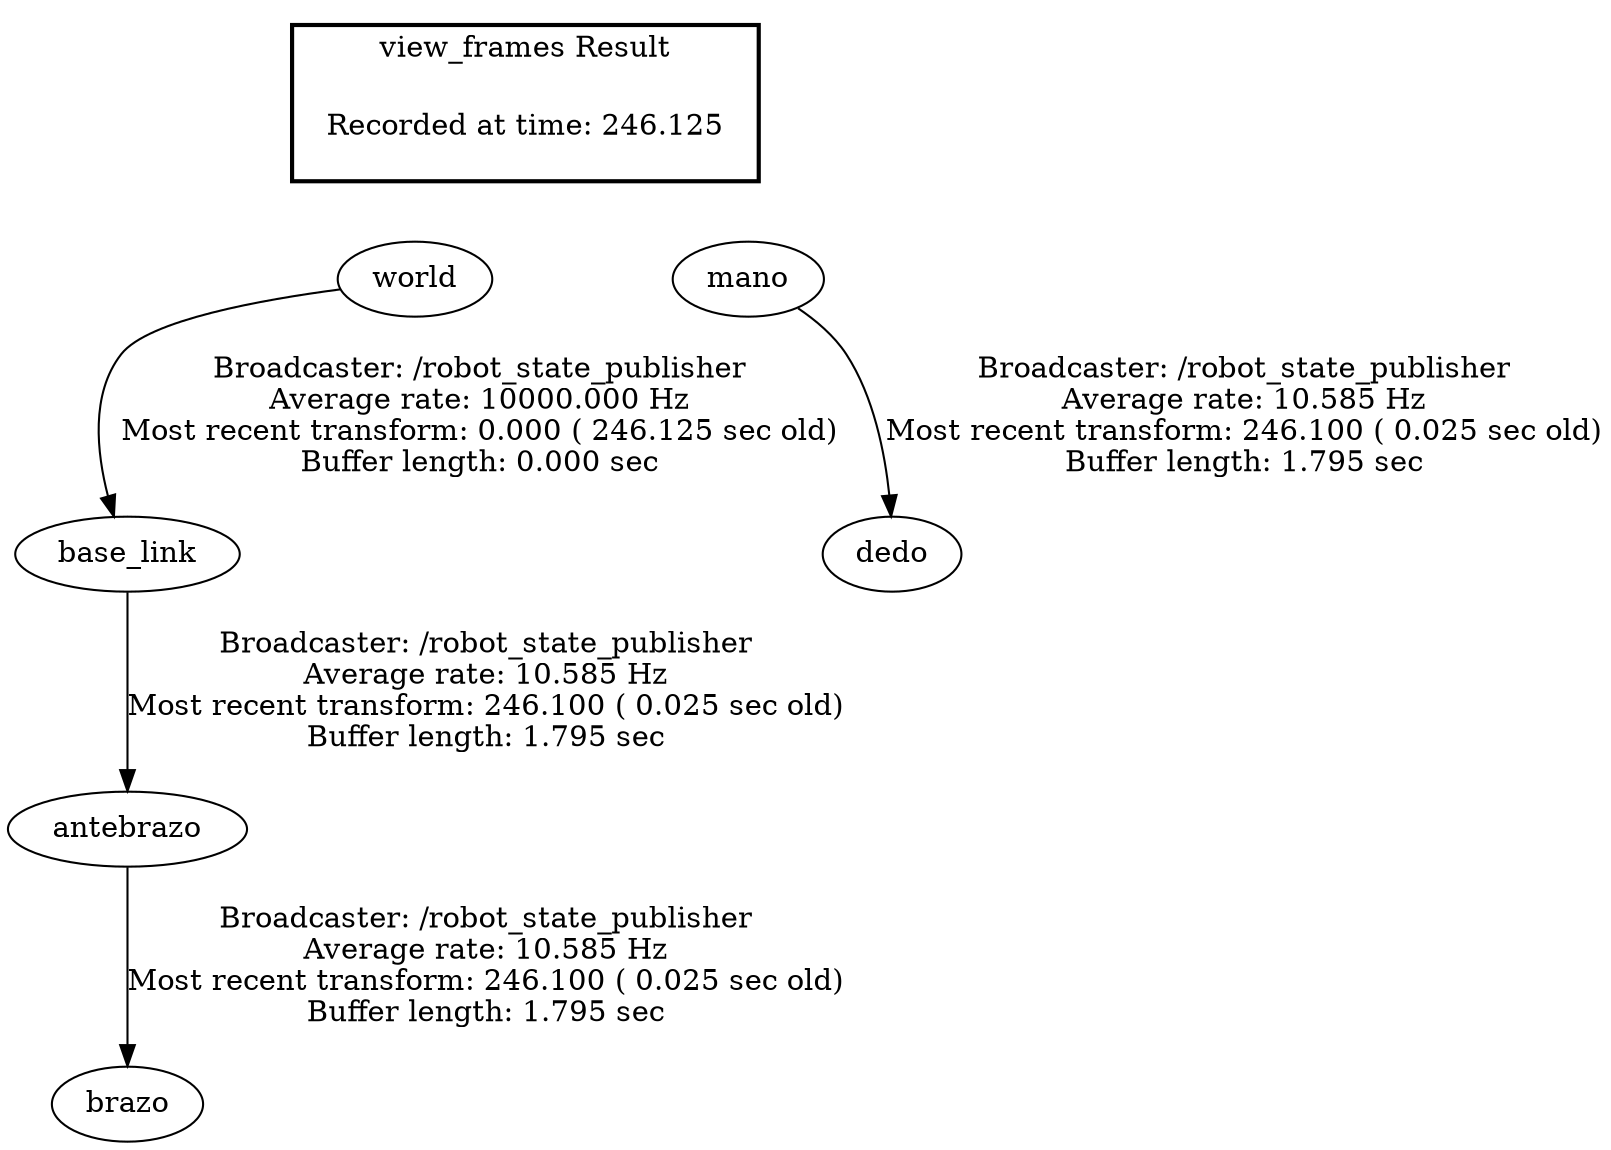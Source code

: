 digraph G {
"world" -> "base_link"[label="Broadcaster: /robot_state_publisher\nAverage rate: 10000.000 Hz\nMost recent transform: 0.000 ( 246.125 sec old)\nBuffer length: 0.000 sec\n"];
"mano" -> "dedo"[label="Broadcaster: /robot_state_publisher\nAverage rate: 10.585 Hz\nMost recent transform: 246.100 ( 0.025 sec old)\nBuffer length: 1.795 sec\n"];
"antebrazo" -> "brazo"[label="Broadcaster: /robot_state_publisher\nAverage rate: 10.585 Hz\nMost recent transform: 246.100 ( 0.025 sec old)\nBuffer length: 1.795 sec\n"];
"base_link" -> "antebrazo"[label="Broadcaster: /robot_state_publisher\nAverage rate: 10.585 Hz\nMost recent transform: 246.100 ( 0.025 sec old)\nBuffer length: 1.795 sec\n"];
edge [style=invis];
 subgraph cluster_legend { style=bold; color=black; label ="view_frames Result";
"Recorded at time: 246.125"[ shape=plaintext ] ;
 }->"world";
edge [style=invis];
 subgraph cluster_legend { style=bold; color=black; label ="view_frames Result";
"Recorded at time: 246.125"[ shape=plaintext ] ;
 }->"mano";
}